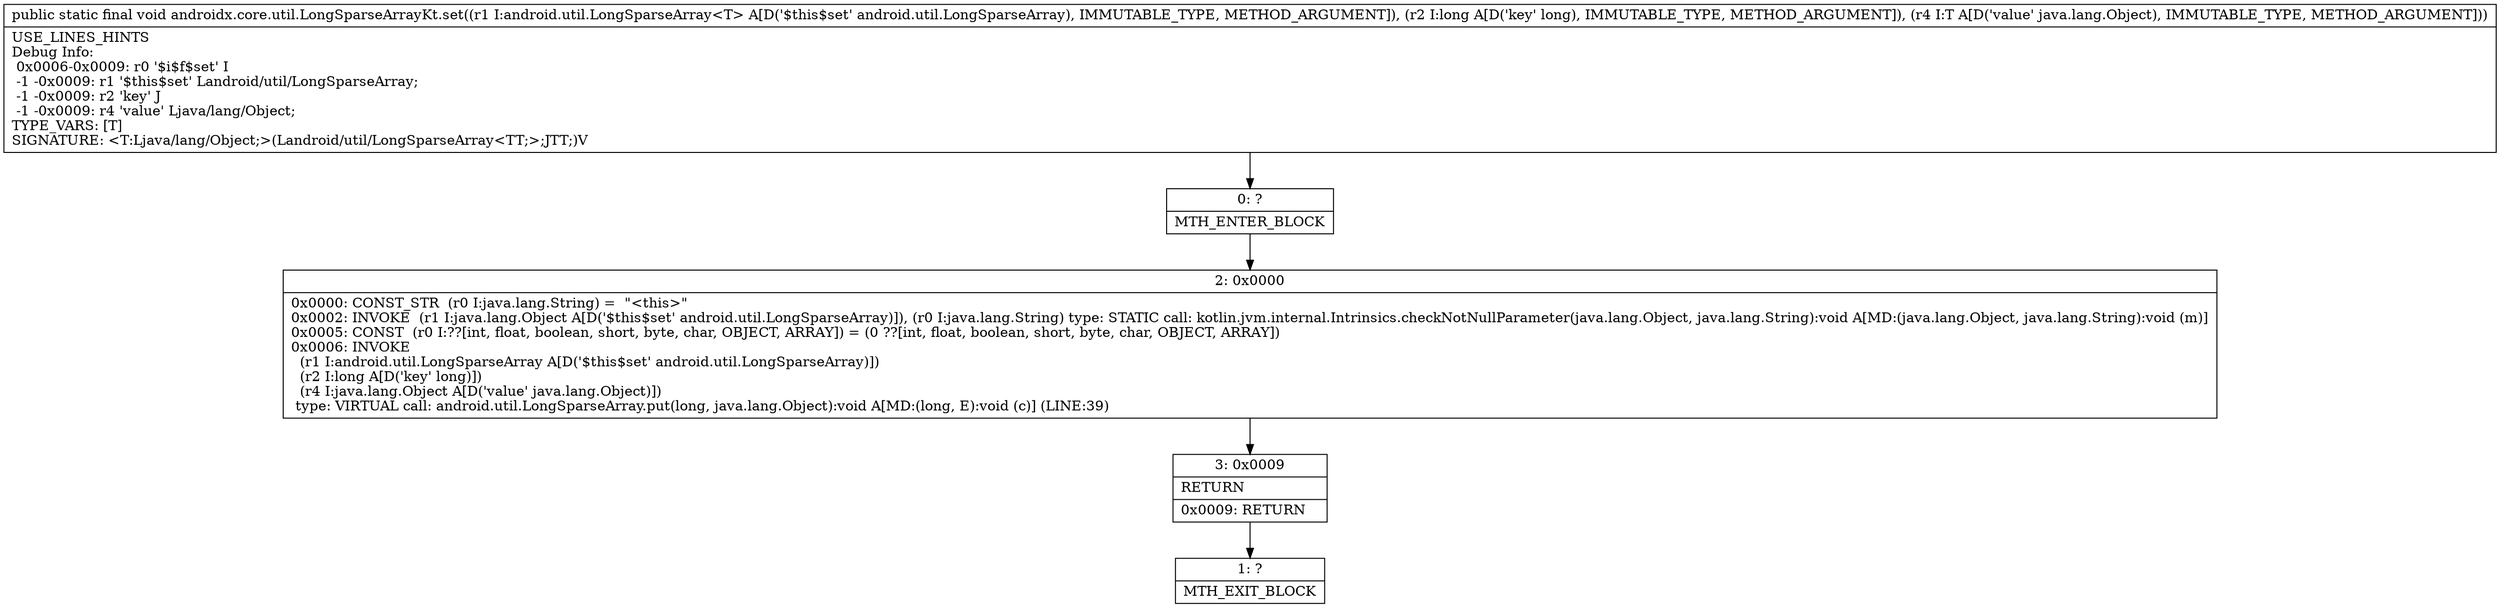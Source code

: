digraph "CFG forandroidx.core.util.LongSparseArrayKt.set(Landroid\/util\/LongSparseArray;JLjava\/lang\/Object;)V" {
Node_0 [shape=record,label="{0\:\ ?|MTH_ENTER_BLOCK\l}"];
Node_2 [shape=record,label="{2\:\ 0x0000|0x0000: CONST_STR  (r0 I:java.lang.String) =  \"\<this\>\" \l0x0002: INVOKE  (r1 I:java.lang.Object A[D('$this$set' android.util.LongSparseArray)]), (r0 I:java.lang.String) type: STATIC call: kotlin.jvm.internal.Intrinsics.checkNotNullParameter(java.lang.Object, java.lang.String):void A[MD:(java.lang.Object, java.lang.String):void (m)]\l0x0005: CONST  (r0 I:??[int, float, boolean, short, byte, char, OBJECT, ARRAY]) = (0 ??[int, float, boolean, short, byte, char, OBJECT, ARRAY]) \l0x0006: INVOKE  \l  (r1 I:android.util.LongSparseArray A[D('$this$set' android.util.LongSparseArray)])\l  (r2 I:long A[D('key' long)])\l  (r4 I:java.lang.Object A[D('value' java.lang.Object)])\l type: VIRTUAL call: android.util.LongSparseArray.put(long, java.lang.Object):void A[MD:(long, E):void (c)] (LINE:39)\l}"];
Node_3 [shape=record,label="{3\:\ 0x0009|RETURN\l|0x0009: RETURN   \l}"];
Node_1 [shape=record,label="{1\:\ ?|MTH_EXIT_BLOCK\l}"];
MethodNode[shape=record,label="{public static final void androidx.core.util.LongSparseArrayKt.set((r1 I:android.util.LongSparseArray\<T\> A[D('$this$set' android.util.LongSparseArray), IMMUTABLE_TYPE, METHOD_ARGUMENT]), (r2 I:long A[D('key' long), IMMUTABLE_TYPE, METHOD_ARGUMENT]), (r4 I:T A[D('value' java.lang.Object), IMMUTABLE_TYPE, METHOD_ARGUMENT]))  | USE_LINES_HINTS\lDebug Info:\l  0x0006\-0x0009: r0 '$i$f$set' I\l  \-1 \-0x0009: r1 '$this$set' Landroid\/util\/LongSparseArray;\l  \-1 \-0x0009: r2 'key' J\l  \-1 \-0x0009: r4 'value' Ljava\/lang\/Object;\lTYPE_VARS: [T]\lSIGNATURE: \<T:Ljava\/lang\/Object;\>(Landroid\/util\/LongSparseArray\<TT;\>;JTT;)V\l}"];
MethodNode -> Node_0;Node_0 -> Node_2;
Node_2 -> Node_3;
Node_3 -> Node_1;
}

